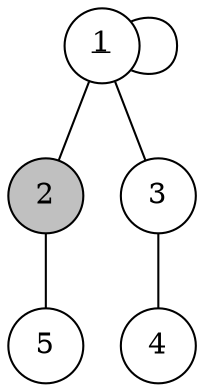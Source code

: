 graph fourth {
   1 -- 1 -- 2 -- 5;
   1 -- 3 -- 4;
   1 [shape=circle, label=<<u>\N</u>>]
   2 [shape=circle, style=filled, fillcolor=grey]
   3 [shape=circle]
   4 [shape=circle]
   5 [shape=circle]
}
